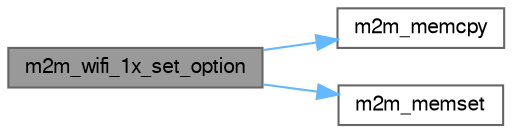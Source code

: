 digraph "m2m_wifi_1x_set_option"
{
 // LATEX_PDF_SIZE
  bgcolor="transparent";
  edge [fontname=FreeSans,fontsize=10,labelfontname=FreeSans,labelfontsize=10];
  node [fontname=FreeSans,fontsize=10,shape=box,height=0.2,width=0.4];
  rankdir="LR";
  Node1 [label="m2m_wifi_1x_set_option",height=0.2,width=0.4,color="gray40", fillcolor="grey60", style="filled", fontcolor="black",tooltip="API to set (write) options relating to Wi-Fi connection using WPA(2) Enterprise authentication."];
  Node1 -> Node2 [color="steelblue1",style="solid"];
  Node2 [label="m2m_memcpy",height=0.2,width=0.4,color="grey40", fillcolor="white", style="filled",URL="$group___c_o_m_m_o_n_a_p_i.html#ga28b094db63be31612f7d2c5af692d3a5",tooltip="Copy specified number of bytes from source buffer to destination buffer."];
  Node1 -> Node3 [color="steelblue1",style="solid"];
  Node3 [label="m2m_memset",height=0.2,width=0.4,color="grey40", fillcolor="white", style="filled",URL="$group___c_o_m_m_o_n_a_p_i.html#ga245e71a174d65f12926883f76752df93",tooltip="Set specified number of data bytes in specified data buffer to specified value."];
}
